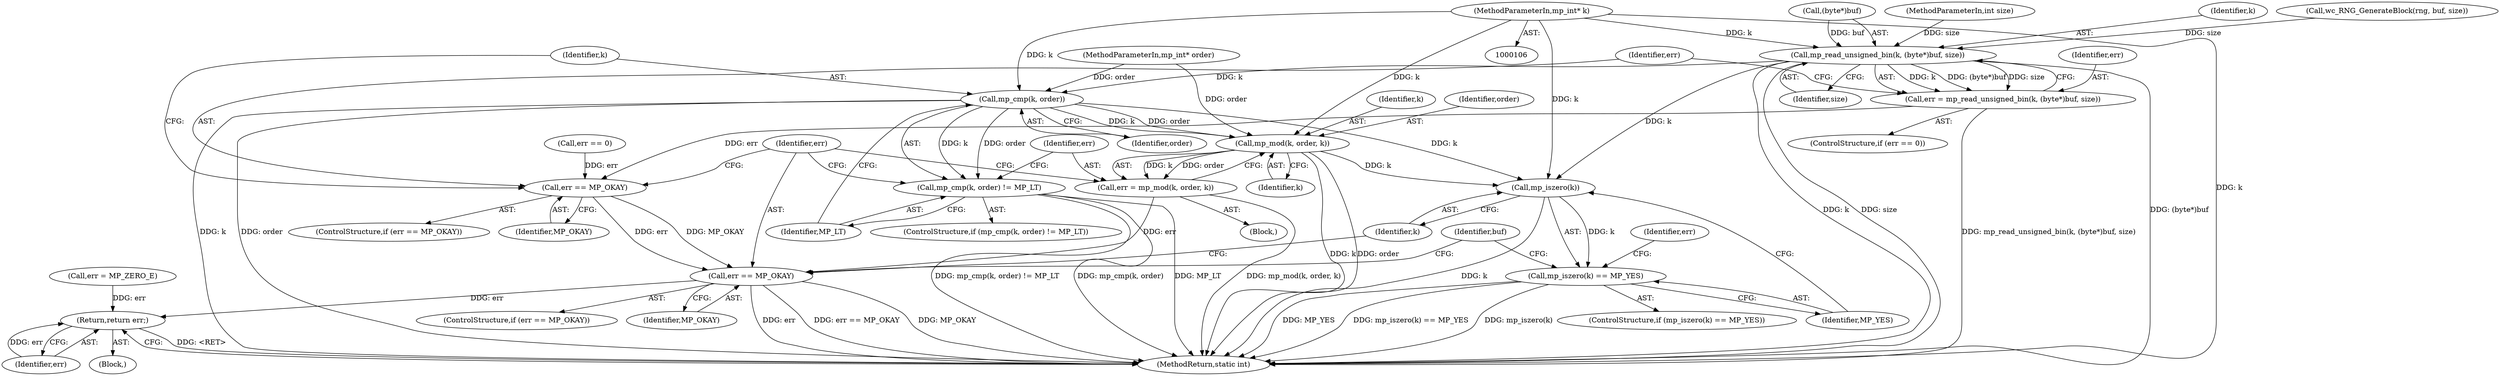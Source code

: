 digraph "0_wolfssl_9b9568d500f31f964af26ba8d01e542e1f27e5ca@pointer" {
"1000109" [label="(MethodParameterIn,mp_int* k)"];
"1000143" [label="(Call,mp_read_unsigned_bin(k, (byte*)buf, size))"];
"1000141" [label="(Call,err = mp_read_unsigned_bin(k, (byte*)buf, size))"];
"1000150" [label="(Call,err == MP_OKAY)"];
"1000168" [label="(Call,err == MP_OKAY)"];
"1000187" [label="(Return,return err;)"];
"1000156" [label="(Call,mp_cmp(k, order))"];
"1000155" [label="(Call,mp_cmp(k, order) != MP_LT)"];
"1000163" [label="(Call,mp_mod(k, order, k))"];
"1000161" [label="(Call,err = mp_mod(k, order, k))"];
"1000174" [label="(Call,mp_iszero(k))"];
"1000173" [label="(Call,mp_iszero(k) == MP_YES)"];
"1000167" [label="(ControlStructure,if (err == MP_OKAY))"];
"1000178" [label="(Identifier,err)"];
"1000163" [label="(Call,mp_mod(k, order, k))"];
"1000145" [label="(Call,(byte*)buf)"];
"1000155" [label="(Call,mp_cmp(k, order) != MP_LT)"];
"1000108" [label="(MethodParameterIn,int size)"];
"1000161" [label="(Call,err = mp_mod(k, order, k))"];
"1000188" [label="(Identifier,err)"];
"1000189" [label="(MethodReturn,static int)"];
"1000187" [label="(Return,return err;)"];
"1000137" [label="(ControlStructure,if (err == 0))"];
"1000159" [label="(Identifier,MP_LT)"];
"1000168" [label="(Call,err == MP_OKAY)"];
"1000149" [label="(ControlStructure,if (err == MP_OKAY))"];
"1000142" [label="(Identifier,err)"];
"1000110" [label="(MethodParameterIn,mp_int* order)"];
"1000166" [label="(Identifier,k)"];
"1000152" [label="(Identifier,MP_OKAY)"];
"1000151" [label="(Identifier,err)"];
"1000164" [label="(Identifier,k)"];
"1000162" [label="(Identifier,err)"];
"1000181" [label="(Identifier,buf)"];
"1000160" [label="(Block,)"];
"1000174" [label="(Call,mp_iszero(k))"];
"1000144" [label="(Identifier,k)"];
"1000133" [label="(Call,wc_RNG_GenerateBlock(rng, buf, size))"];
"1000150" [label="(Call,err == MP_OKAY)"];
"1000170" [label="(Identifier,MP_OKAY)"];
"1000143" [label="(Call,mp_read_unsigned_bin(k, (byte*)buf, size))"];
"1000154" [label="(ControlStructure,if (mp_cmp(k, order) != MP_LT))"];
"1000177" [label="(Call,err = MP_ZERO_E)"];
"1000156" [label="(Call,mp_cmp(k, order))"];
"1000111" [label="(Block,)"];
"1000169" [label="(Identifier,err)"];
"1000176" [label="(Identifier,MP_YES)"];
"1000148" [label="(Identifier,size)"];
"1000109" [label="(MethodParameterIn,mp_int* k)"];
"1000138" [label="(Call,err == 0)"];
"1000165" [label="(Identifier,order)"];
"1000173" [label="(Call,mp_iszero(k) == MP_YES)"];
"1000158" [label="(Identifier,order)"];
"1000172" [label="(ControlStructure,if (mp_iszero(k) == MP_YES))"];
"1000175" [label="(Identifier,k)"];
"1000141" [label="(Call,err = mp_read_unsigned_bin(k, (byte*)buf, size))"];
"1000157" [label="(Identifier,k)"];
"1000109" -> "1000106"  [label="AST: "];
"1000109" -> "1000189"  [label="DDG: k"];
"1000109" -> "1000143"  [label="DDG: k"];
"1000109" -> "1000156"  [label="DDG: k"];
"1000109" -> "1000163"  [label="DDG: k"];
"1000109" -> "1000174"  [label="DDG: k"];
"1000143" -> "1000141"  [label="AST: "];
"1000143" -> "1000148"  [label="CFG: "];
"1000144" -> "1000143"  [label="AST: "];
"1000145" -> "1000143"  [label="AST: "];
"1000148" -> "1000143"  [label="AST: "];
"1000141" -> "1000143"  [label="CFG: "];
"1000143" -> "1000189"  [label="DDG: k"];
"1000143" -> "1000189"  [label="DDG: size"];
"1000143" -> "1000189"  [label="DDG: (byte*)buf"];
"1000143" -> "1000141"  [label="DDG: k"];
"1000143" -> "1000141"  [label="DDG: (byte*)buf"];
"1000143" -> "1000141"  [label="DDG: size"];
"1000145" -> "1000143"  [label="DDG: buf"];
"1000133" -> "1000143"  [label="DDG: size"];
"1000108" -> "1000143"  [label="DDG: size"];
"1000143" -> "1000156"  [label="DDG: k"];
"1000143" -> "1000174"  [label="DDG: k"];
"1000141" -> "1000137"  [label="AST: "];
"1000142" -> "1000141"  [label="AST: "];
"1000151" -> "1000141"  [label="CFG: "];
"1000141" -> "1000189"  [label="DDG: mp_read_unsigned_bin(k, (byte*)buf, size)"];
"1000141" -> "1000150"  [label="DDG: err"];
"1000150" -> "1000149"  [label="AST: "];
"1000150" -> "1000152"  [label="CFG: "];
"1000151" -> "1000150"  [label="AST: "];
"1000152" -> "1000150"  [label="AST: "];
"1000157" -> "1000150"  [label="CFG: "];
"1000169" -> "1000150"  [label="CFG: "];
"1000138" -> "1000150"  [label="DDG: err"];
"1000150" -> "1000168"  [label="DDG: err"];
"1000150" -> "1000168"  [label="DDG: MP_OKAY"];
"1000168" -> "1000167"  [label="AST: "];
"1000168" -> "1000170"  [label="CFG: "];
"1000169" -> "1000168"  [label="AST: "];
"1000170" -> "1000168"  [label="AST: "];
"1000175" -> "1000168"  [label="CFG: "];
"1000181" -> "1000168"  [label="CFG: "];
"1000168" -> "1000189"  [label="DDG: err"];
"1000168" -> "1000189"  [label="DDG: err == MP_OKAY"];
"1000168" -> "1000189"  [label="DDG: MP_OKAY"];
"1000161" -> "1000168"  [label="DDG: err"];
"1000168" -> "1000187"  [label="DDG: err"];
"1000187" -> "1000111"  [label="AST: "];
"1000187" -> "1000188"  [label="CFG: "];
"1000188" -> "1000187"  [label="AST: "];
"1000189" -> "1000187"  [label="CFG: "];
"1000187" -> "1000189"  [label="DDG: <RET>"];
"1000188" -> "1000187"  [label="DDG: err"];
"1000177" -> "1000187"  [label="DDG: err"];
"1000156" -> "1000155"  [label="AST: "];
"1000156" -> "1000158"  [label="CFG: "];
"1000157" -> "1000156"  [label="AST: "];
"1000158" -> "1000156"  [label="AST: "];
"1000159" -> "1000156"  [label="CFG: "];
"1000156" -> "1000189"  [label="DDG: k"];
"1000156" -> "1000189"  [label="DDG: order"];
"1000156" -> "1000155"  [label="DDG: k"];
"1000156" -> "1000155"  [label="DDG: order"];
"1000110" -> "1000156"  [label="DDG: order"];
"1000156" -> "1000163"  [label="DDG: k"];
"1000156" -> "1000163"  [label="DDG: order"];
"1000156" -> "1000174"  [label="DDG: k"];
"1000155" -> "1000154"  [label="AST: "];
"1000155" -> "1000159"  [label="CFG: "];
"1000159" -> "1000155"  [label="AST: "];
"1000162" -> "1000155"  [label="CFG: "];
"1000169" -> "1000155"  [label="CFG: "];
"1000155" -> "1000189"  [label="DDG: MP_LT"];
"1000155" -> "1000189"  [label="DDG: mp_cmp(k, order) != MP_LT"];
"1000155" -> "1000189"  [label="DDG: mp_cmp(k, order)"];
"1000163" -> "1000161"  [label="AST: "];
"1000163" -> "1000166"  [label="CFG: "];
"1000164" -> "1000163"  [label="AST: "];
"1000165" -> "1000163"  [label="AST: "];
"1000166" -> "1000163"  [label="AST: "];
"1000161" -> "1000163"  [label="CFG: "];
"1000163" -> "1000189"  [label="DDG: k"];
"1000163" -> "1000189"  [label="DDG: order"];
"1000163" -> "1000161"  [label="DDG: k"];
"1000163" -> "1000161"  [label="DDG: order"];
"1000110" -> "1000163"  [label="DDG: order"];
"1000163" -> "1000174"  [label="DDG: k"];
"1000161" -> "1000160"  [label="AST: "];
"1000162" -> "1000161"  [label="AST: "];
"1000169" -> "1000161"  [label="CFG: "];
"1000161" -> "1000189"  [label="DDG: mp_mod(k, order, k)"];
"1000174" -> "1000173"  [label="AST: "];
"1000174" -> "1000175"  [label="CFG: "];
"1000175" -> "1000174"  [label="AST: "];
"1000176" -> "1000174"  [label="CFG: "];
"1000174" -> "1000189"  [label="DDG: k"];
"1000174" -> "1000173"  [label="DDG: k"];
"1000173" -> "1000172"  [label="AST: "];
"1000173" -> "1000176"  [label="CFG: "];
"1000176" -> "1000173"  [label="AST: "];
"1000178" -> "1000173"  [label="CFG: "];
"1000181" -> "1000173"  [label="CFG: "];
"1000173" -> "1000189"  [label="DDG: MP_YES"];
"1000173" -> "1000189"  [label="DDG: mp_iszero(k) == MP_YES"];
"1000173" -> "1000189"  [label="DDG: mp_iszero(k)"];
}
